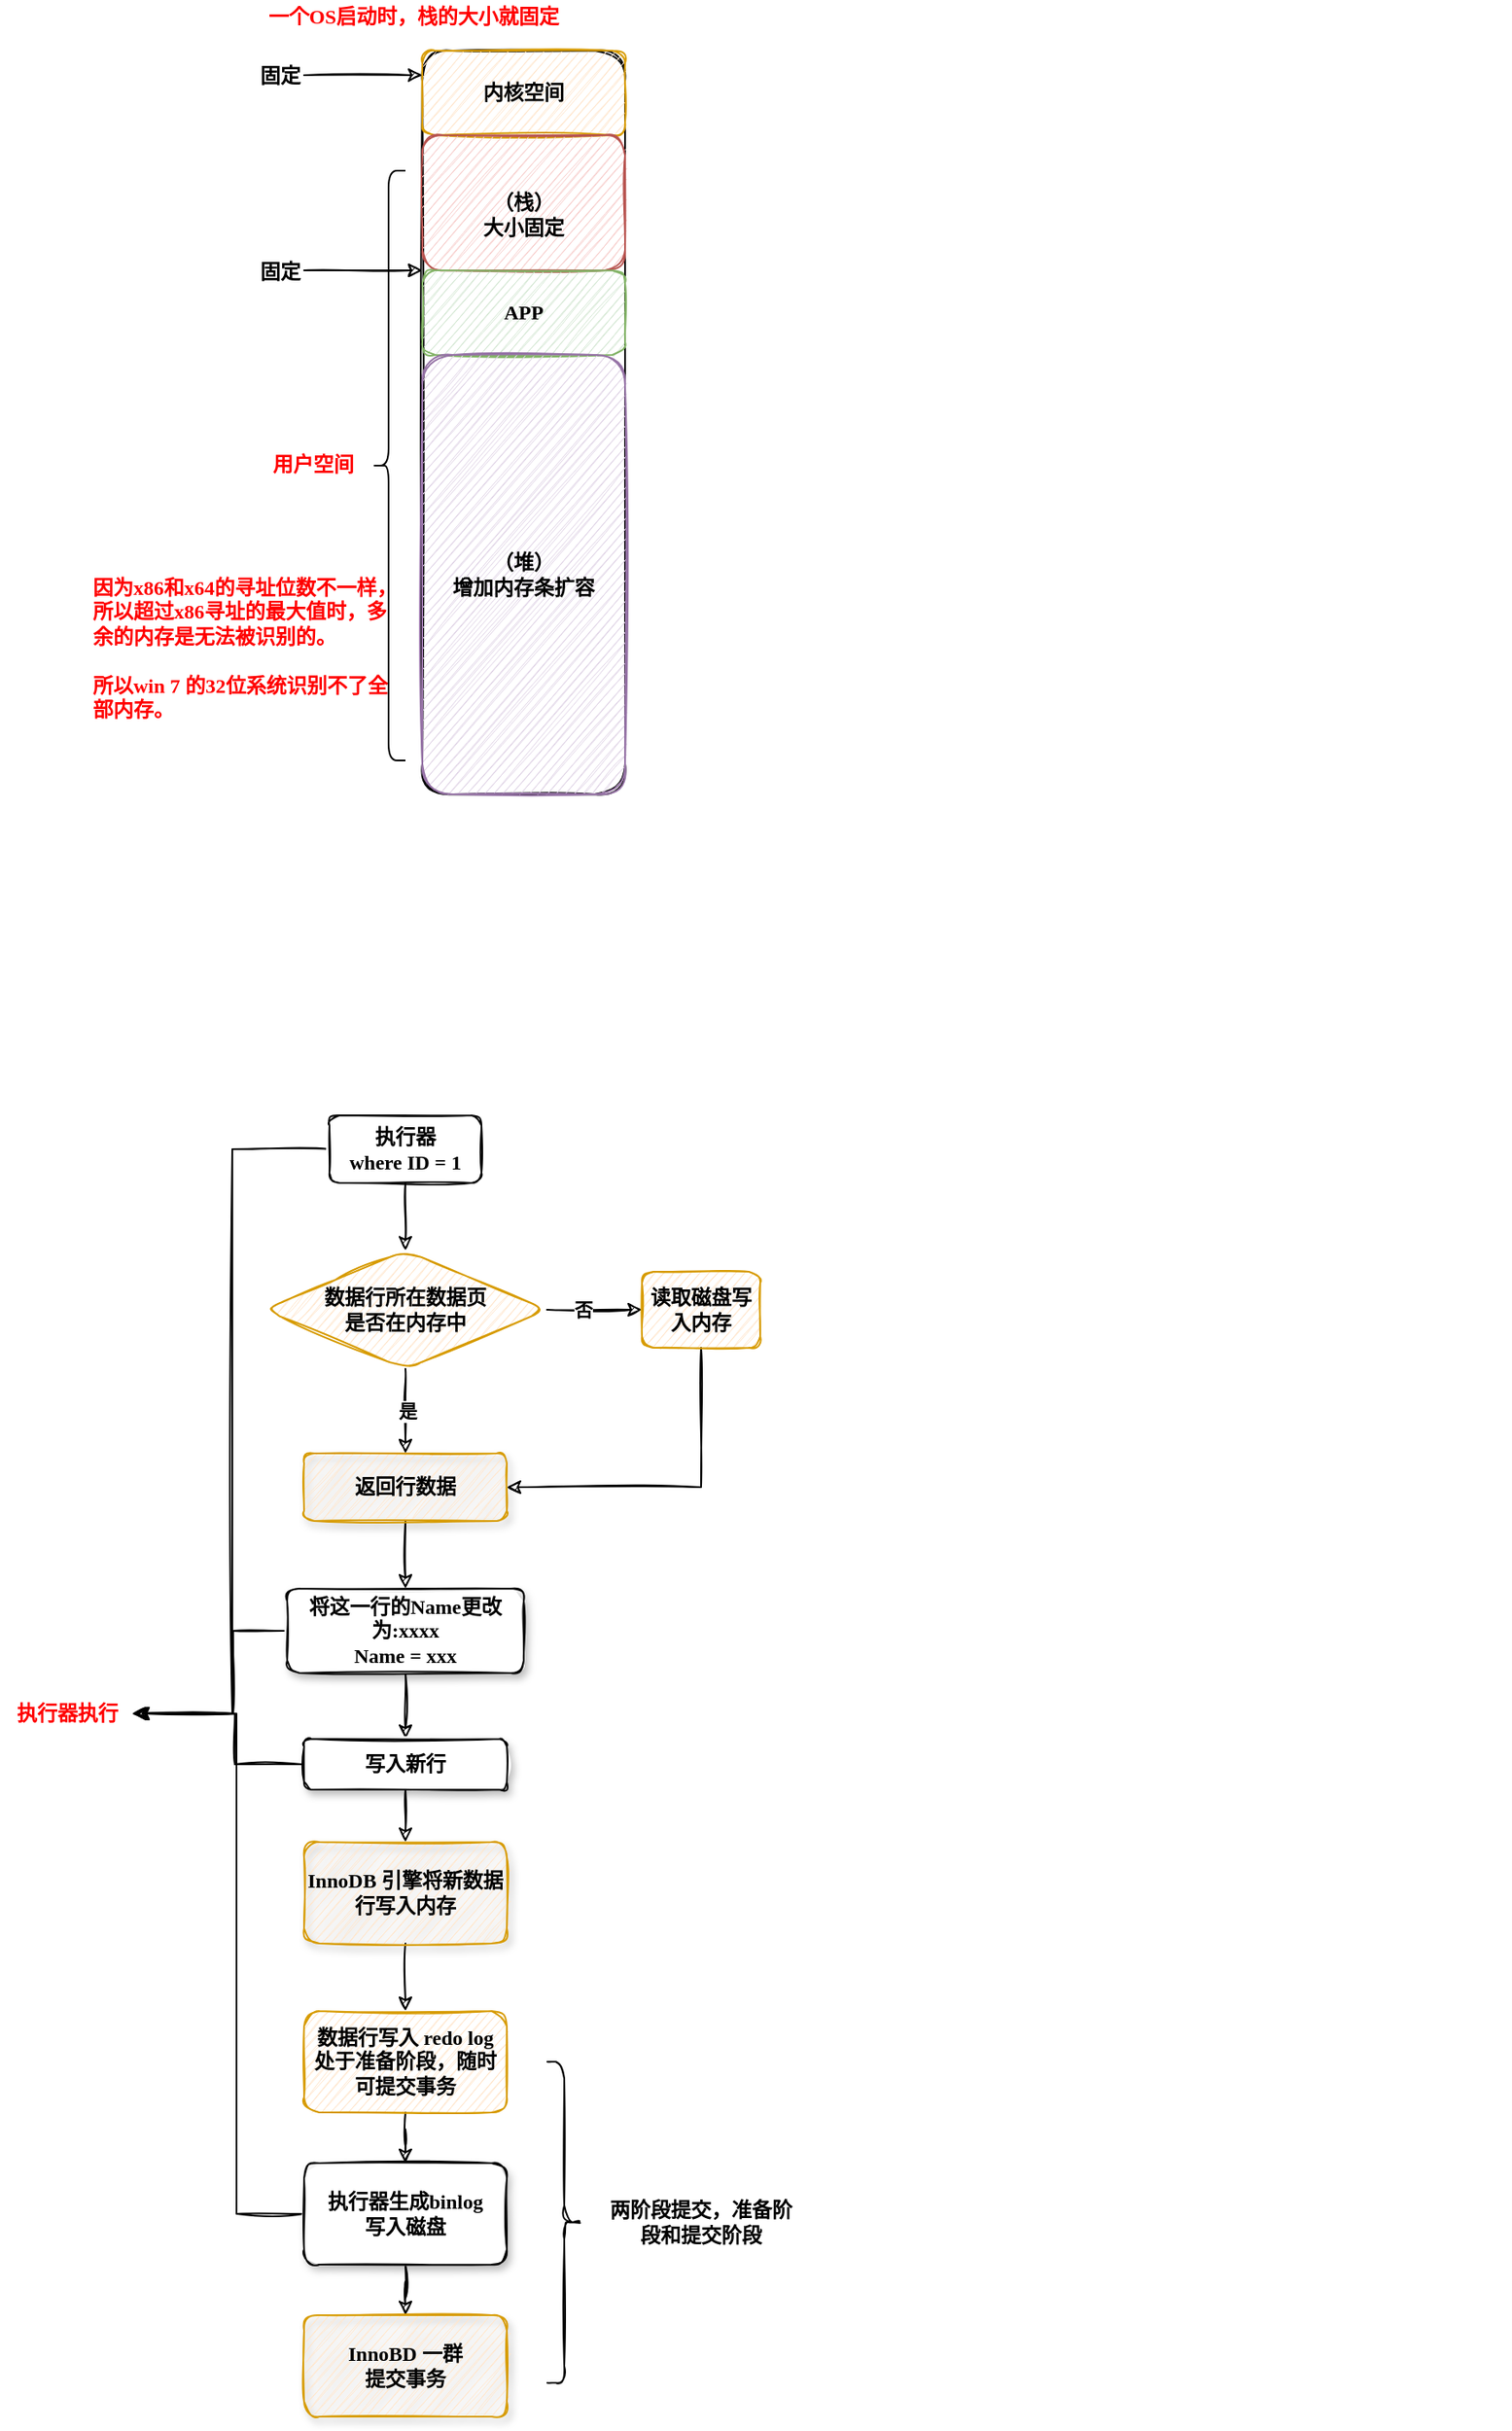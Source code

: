 <mxfile version="20.2.3" type="github">
  <diagram id="U1LVoXLxvBi8Ed-0ENzQ" name="第 1 页">
    <mxGraphModel dx="1673" dy="887" grid="1" gridSize="10" guides="1" tooltips="1" connect="1" arrows="1" fold="1" page="1" pageScale="1" pageWidth="827" pageHeight="1169" math="0" shadow="0">
      <root>
        <mxCell id="0" />
        <mxCell id="1" parent="0" />
        <mxCell id="MNq_9mxY0FYkvYf2XoQl-1" value="" style="rounded=1;whiteSpace=wrap;html=1;sketch=1;fontFamily=Comic Sans MS;fontStyle=1" vertex="1" parent="1">
          <mxGeometry x="290" y="180" width="120" height="440" as="geometry" />
        </mxCell>
        <mxCell id="MNq_9mxY0FYkvYf2XoQl-2" value="内核空间" style="rounded=1;whiteSpace=wrap;html=1;sketch=1;fillColor=#ffe6cc;strokeColor=#d79b00;fontFamily=Comic Sans MS;fontStyle=1" vertex="1" parent="1">
          <mxGeometry x="290" y="180" width="120" height="50" as="geometry" />
        </mxCell>
        <mxCell id="MNq_9mxY0FYkvYf2XoQl-3" value="&lt;br&gt;（栈）&lt;br&gt;大小固定" style="rounded=1;whiteSpace=wrap;html=1;sketch=1;fontFamily=Comic Sans MS;fontStyle=1;fillColor=#f8cecc;strokeColor=#b85450;" vertex="1" parent="1">
          <mxGeometry x="290" y="230" width="120" height="80" as="geometry" />
        </mxCell>
        <mxCell id="MNq_9mxY0FYkvYf2XoQl-4" value="APP" style="rounded=1;whiteSpace=wrap;html=1;sketch=1;fontFamily=Comic Sans MS;fontStyle=1;fillColor=#d5e8d4;strokeColor=#82b366;" vertex="1" parent="1">
          <mxGeometry x="290" y="310" width="120" height="50" as="geometry" />
        </mxCell>
        <mxCell id="MNq_9mxY0FYkvYf2XoQl-5" value="（堆）&lt;br&gt;增加内存条扩容" style="rounded=1;whiteSpace=wrap;html=1;sketch=1;fontFamily=Comic Sans MS;fontStyle=1;fillColor=#e1d5e7;strokeColor=#9673a6;" vertex="1" parent="1">
          <mxGeometry x="290" y="360" width="120" height="260" as="geometry" />
        </mxCell>
        <mxCell id="MNq_9mxY0FYkvYf2XoQl-6" value="" style="shape=image;verticalLabelPosition=bottom;labelBackgroundColor=default;verticalAlign=top;aspect=fixed;imageAspect=0;image=https://pic1.zhimg.com/v2-449604d2b17cfeb9f15354ebb5ca3158_r.jpg;fontFamily=Comic Sans MS;" vertex="1" parent="1">
          <mxGeometry x="414" y="178" width="520" height="442" as="geometry" />
        </mxCell>
        <mxCell id="MNq_9mxY0FYkvYf2XoQl-8" value="" style="endArrow=classic;html=1;rounded=0;sketch=1;fontFamily=Comic Sans MS;fontStyle=1" edge="1" parent="1">
          <mxGeometry width="50" height="50" relative="1" as="geometry">
            <mxPoint x="220" y="310" as="sourcePoint" />
            <mxPoint x="290" y="310" as="targetPoint" />
          </mxGeometry>
        </mxCell>
        <mxCell id="MNq_9mxY0FYkvYf2XoQl-9" value="固定" style="text;html=1;strokeColor=none;fillColor=none;align=center;verticalAlign=middle;whiteSpace=wrap;rounded=0;sketch=1;fontFamily=Comic Sans MS;fontStyle=1" vertex="1" parent="1">
          <mxGeometry x="176" y="296" width="60" height="30" as="geometry" />
        </mxCell>
        <mxCell id="MNq_9mxY0FYkvYf2XoQl-10" value="一个OS启动时，栈的大小就固定" style="text;html=1;strokeColor=none;fillColor=none;align=center;verticalAlign=middle;whiteSpace=wrap;rounded=0;fontStyle=1;fontColor=#FF0000;sketch=1;fontFamily=Comic Sans MS;" vertex="1" parent="1">
          <mxGeometry x="160" y="150" width="250" height="20" as="geometry" />
        </mxCell>
        <mxCell id="MNq_9mxY0FYkvYf2XoQl-11" value="固定" style="text;html=1;strokeColor=none;fillColor=none;align=center;verticalAlign=middle;whiteSpace=wrap;rounded=0;sketch=1;fontFamily=Comic Sans MS;fontStyle=1" vertex="1" parent="1">
          <mxGeometry x="176" y="180" width="60" height="30" as="geometry" />
        </mxCell>
        <mxCell id="MNq_9mxY0FYkvYf2XoQl-12" value="" style="endArrow=classic;html=1;rounded=0;sketch=1;fontFamily=Comic Sans MS;fontStyle=1" edge="1" parent="1">
          <mxGeometry width="50" height="50" relative="1" as="geometry">
            <mxPoint x="220" y="194.5" as="sourcePoint" />
            <mxPoint x="290" y="194.5" as="targetPoint" />
          </mxGeometry>
        </mxCell>
        <mxCell id="MNq_9mxY0FYkvYf2XoQl-13" value="&lt;h1&gt;&lt;br&gt;&lt;/h1&gt;&lt;div&gt;因为x86和x64的寻址位数不一样，所以超过x86寻址的最大值时，多余的内存是无法被识别的。&lt;/div&gt;&lt;div&gt;&lt;br&gt;&lt;/div&gt;&lt;div&gt;所以win 7 的32位系统识别不了全部内存。&lt;/div&gt;" style="text;html=1;strokeColor=none;fillColor=none;spacing=5;spacingTop=-20;whiteSpace=wrap;overflow=hidden;rounded=0;fontFamily=Comic Sans MS;fontColor=#FF0000;fontStyle=1" vertex="1" parent="1">
          <mxGeometry x="90" y="440" width="190" height="150" as="geometry" />
        </mxCell>
        <mxCell id="MNq_9mxY0FYkvYf2XoQl-14" value="" style="shape=curlyBracket;whiteSpace=wrap;html=1;rounded=1;fontFamily=Comic Sans MS;fontColor=#FF0000;" vertex="1" parent="1">
          <mxGeometry x="260" y="251" width="20" height="349" as="geometry" />
        </mxCell>
        <mxCell id="MNq_9mxY0FYkvYf2XoQl-15" value="用户空间" style="text;html=1;align=center;verticalAlign=middle;resizable=0;points=[];autosize=1;strokeColor=none;fillColor=none;fontFamily=Comic Sans MS;fontColor=#FF0000;fontStyle=1" vertex="1" parent="1">
          <mxGeometry x="190" y="410" width="70" height="30" as="geometry" />
        </mxCell>
        <mxCell id="MNq_9mxY0FYkvYf2XoQl-21" style="edgeStyle=orthogonalEdgeStyle;rounded=0;sketch=1;orthogonalLoop=1;jettySize=auto;html=1;exitX=0.5;exitY=1;exitDx=0;exitDy=0;entryX=0.5;entryY=0;entryDx=0;entryDy=0;fontFamily=Comic Sans MS;fontColor=#000000;fontStyle=1" edge="1" parent="1" source="MNq_9mxY0FYkvYf2XoQl-16" target="MNq_9mxY0FYkvYf2XoQl-17">
          <mxGeometry relative="1" as="geometry" />
        </mxCell>
        <mxCell id="MNq_9mxY0FYkvYf2XoQl-43" style="edgeStyle=orthogonalEdgeStyle;rounded=0;sketch=1;orthogonalLoop=1;jettySize=auto;html=1;exitX=0;exitY=0.5;exitDx=0;exitDy=0;entryX=1;entryY=0.5;entryDx=0;entryDy=0;fontFamily=Comic Sans MS;fontColor=#FF0000;" edge="1" parent="1" source="MNq_9mxY0FYkvYf2XoQl-16" target="MNq_9mxY0FYkvYf2XoQl-42">
          <mxGeometry relative="1" as="geometry" />
        </mxCell>
        <mxCell id="MNq_9mxY0FYkvYf2XoQl-16" value="执行器&lt;br&gt;where ID = 1" style="rounded=1;whiteSpace=wrap;html=1;fontFamily=Comic Sans MS;fontColor=#000000;fontStyle=1;shadow=0;sketch=1;" vertex="1" parent="1">
          <mxGeometry x="235" y="810" width="90" height="40" as="geometry" />
        </mxCell>
        <mxCell id="MNq_9mxY0FYkvYf2XoQl-19" style="edgeStyle=orthogonalEdgeStyle;rounded=0;sketch=1;orthogonalLoop=1;jettySize=auto;html=1;exitX=1;exitY=0.5;exitDx=0;exitDy=0;entryX=0;entryY=0.5;entryDx=0;entryDy=0;fontFamily=Comic Sans MS;fontColor=#000000;fontStyle=1" edge="1" parent="1" source="MNq_9mxY0FYkvYf2XoQl-17" target="MNq_9mxY0FYkvYf2XoQl-18">
          <mxGeometry relative="1" as="geometry" />
        </mxCell>
        <mxCell id="MNq_9mxY0FYkvYf2XoQl-20" value="否" style="edgeLabel;html=1;align=center;verticalAlign=middle;resizable=0;points=[];fontFamily=Comic Sans MS;fontColor=#000000;fontStyle=1" vertex="1" connectable="0" parent="MNq_9mxY0FYkvYf2XoQl-19">
          <mxGeometry x="-0.265" relative="1" as="geometry">
            <mxPoint as="offset" />
          </mxGeometry>
        </mxCell>
        <mxCell id="MNq_9mxY0FYkvYf2XoQl-22" value="是" style="edgeStyle=orthogonalEdgeStyle;rounded=0;sketch=1;orthogonalLoop=1;jettySize=auto;html=1;exitX=0.5;exitY=1;exitDx=0;exitDy=0;fontFamily=Comic Sans MS;fontColor=#000000;fontStyle=1" edge="1" parent="1" source="MNq_9mxY0FYkvYf2XoQl-17">
          <mxGeometry relative="1" as="geometry">
            <mxPoint x="280" y="1010" as="targetPoint" />
          </mxGeometry>
        </mxCell>
        <mxCell id="MNq_9mxY0FYkvYf2XoQl-17" value="数据行所在数据页&lt;br&gt;是否在内存中" style="rhombus;whiteSpace=wrap;html=1;fontFamily=Comic Sans MS;fontStyle=1;fillColor=#ffe6cc;strokeColor=#d79b00;shadow=0;sketch=1;rounded=1;" vertex="1" parent="1">
          <mxGeometry x="196.25" y="890" width="167.5" height="70" as="geometry" />
        </mxCell>
        <mxCell id="MNq_9mxY0FYkvYf2XoQl-24" style="edgeStyle=orthogonalEdgeStyle;rounded=0;sketch=1;orthogonalLoop=1;jettySize=auto;html=1;exitX=0.5;exitY=1;exitDx=0;exitDy=0;fontFamily=Comic Sans MS;fontColor=#000000;entryX=1;entryY=0.5;entryDx=0;entryDy=0;fontStyle=1" edge="1" parent="1" source="MNq_9mxY0FYkvYf2XoQl-18" target="MNq_9mxY0FYkvYf2XoQl-23">
          <mxGeometry relative="1" as="geometry">
            <mxPoint x="390" y="1070" as="targetPoint" />
          </mxGeometry>
        </mxCell>
        <mxCell id="MNq_9mxY0FYkvYf2XoQl-18" value="读取磁盘写入内存" style="rounded=1;whiteSpace=wrap;html=1;fontFamily=Comic Sans MS;fontStyle=1;fillColor=#ffe6cc;strokeColor=#d79b00;shadow=0;sketch=1;" vertex="1" parent="1">
          <mxGeometry x="420" y="902.5" width="70" height="45" as="geometry" />
        </mxCell>
        <mxCell id="MNq_9mxY0FYkvYf2XoQl-27" style="edgeStyle=orthogonalEdgeStyle;rounded=0;sketch=1;orthogonalLoop=1;jettySize=auto;html=1;exitX=0.5;exitY=1;exitDx=0;exitDy=0;entryX=0.5;entryY=0;entryDx=0;entryDy=0;fontFamily=Comic Sans MS;fontColor=#000000;fontStyle=1" edge="1" parent="1" source="MNq_9mxY0FYkvYf2XoQl-23" target="MNq_9mxY0FYkvYf2XoQl-25">
          <mxGeometry relative="1" as="geometry" />
        </mxCell>
        <mxCell id="MNq_9mxY0FYkvYf2XoQl-23" value="返回行数据" style="rounded=1;whiteSpace=wrap;html=1;fontFamily=Comic Sans MS;fontStyle=1;fillColor=#ffe6cc;strokeColor=#d79b00;shadow=1;sketch=1;" vertex="1" parent="1">
          <mxGeometry x="220" y="1010" width="120" height="40" as="geometry" />
        </mxCell>
        <mxCell id="MNq_9mxY0FYkvYf2XoQl-29" style="edgeStyle=orthogonalEdgeStyle;rounded=0;sketch=1;orthogonalLoop=1;jettySize=auto;html=1;exitX=0.5;exitY=1;exitDx=0;exitDy=0;entryX=0.5;entryY=0;entryDx=0;entryDy=0;fontFamily=Comic Sans MS;fontColor=#000000;fontStyle=1" edge="1" parent="1" source="MNq_9mxY0FYkvYf2XoQl-25" target="MNq_9mxY0FYkvYf2XoQl-28">
          <mxGeometry relative="1" as="geometry" />
        </mxCell>
        <mxCell id="MNq_9mxY0FYkvYf2XoQl-45" style="edgeStyle=orthogonalEdgeStyle;rounded=0;sketch=1;orthogonalLoop=1;jettySize=auto;html=1;exitX=0;exitY=0.5;exitDx=0;exitDy=0;entryX=1;entryY=0.5;entryDx=0;entryDy=0;fontFamily=Comic Sans MS;fontColor=#FF0000;" edge="1" parent="1">
          <mxGeometry relative="1" as="geometry">
            <mxPoint x="208" y="1115" as="sourcePoint" />
            <mxPoint x="118" y="1164" as="targetPoint" />
            <Array as="points">
              <mxPoint x="178" y="1115" />
              <mxPoint x="178" y="1164" />
            </Array>
          </mxGeometry>
        </mxCell>
        <mxCell id="MNq_9mxY0FYkvYf2XoQl-25" value="将这一行的Name更改为:xxxx&lt;br&gt;Name = xxx" style="rounded=1;whiteSpace=wrap;html=1;fontFamily=Comic Sans MS;fontColor=#000000;fontStyle=1;shadow=1;sketch=1;" vertex="1" parent="1">
          <mxGeometry x="210" y="1090" width="140" height="50" as="geometry" />
        </mxCell>
        <mxCell id="MNq_9mxY0FYkvYf2XoQl-31" style="edgeStyle=orthogonalEdgeStyle;rounded=0;sketch=1;orthogonalLoop=1;jettySize=auto;html=1;exitX=0.5;exitY=1;exitDx=0;exitDy=0;fontFamily=Comic Sans MS;fontColor=#000000;entryX=0.5;entryY=0;entryDx=0;entryDy=0;fontStyle=1" edge="1" parent="1" source="MNq_9mxY0FYkvYf2XoQl-28" target="MNq_9mxY0FYkvYf2XoQl-30">
          <mxGeometry relative="1" as="geometry">
            <mxPoint x="280" y="1230" as="targetPoint" />
          </mxGeometry>
        </mxCell>
        <mxCell id="MNq_9mxY0FYkvYf2XoQl-46" style="edgeStyle=orthogonalEdgeStyle;rounded=0;sketch=1;orthogonalLoop=1;jettySize=auto;html=1;exitX=0;exitY=0.5;exitDx=0;exitDy=0;entryX=1;entryY=0.5;entryDx=0;entryDy=0;fontFamily=Comic Sans MS;fontColor=#FF0000;" edge="1" parent="1">
          <mxGeometry relative="1" as="geometry">
            <mxPoint x="219" y="1194" as="sourcePoint" />
            <mxPoint x="119" y="1164" as="targetPoint" />
            <Array as="points">
              <mxPoint x="179" y="1194" />
              <mxPoint x="179" y="1164" />
            </Array>
          </mxGeometry>
        </mxCell>
        <mxCell id="MNq_9mxY0FYkvYf2XoQl-28" value="写入新行" style="rounded=1;whiteSpace=wrap;html=1;fontFamily=Comic Sans MS;fontColor=#000000;fontStyle=1;shadow=1;sketch=1;" vertex="1" parent="1">
          <mxGeometry x="220" y="1179" width="120" height="30" as="geometry" />
        </mxCell>
        <mxCell id="MNq_9mxY0FYkvYf2XoQl-35" value="" style="edgeStyle=orthogonalEdgeStyle;rounded=0;sketch=1;orthogonalLoop=1;jettySize=auto;html=1;fontFamily=Comic Sans MS;fontColor=#000000;fontStyle=1" edge="1" parent="1" source="MNq_9mxY0FYkvYf2XoQl-30" target="MNq_9mxY0FYkvYf2XoQl-34">
          <mxGeometry relative="1" as="geometry" />
        </mxCell>
        <mxCell id="MNq_9mxY0FYkvYf2XoQl-30" value="InnoDB 引擎将新数据行写入内存" style="rounded=1;whiteSpace=wrap;html=1;fontFamily=Comic Sans MS;fontStyle=1;fillColor=#ffe6cc;strokeColor=#d79b00;shadow=1;sketch=1;" vertex="1" parent="1">
          <mxGeometry x="220" y="1240" width="120" height="60" as="geometry" />
        </mxCell>
        <mxCell id="MNq_9mxY0FYkvYf2XoQl-37" value="" style="edgeStyle=orthogonalEdgeStyle;rounded=0;sketch=1;orthogonalLoop=1;jettySize=auto;html=1;fontFamily=Comic Sans MS;fontColor=#000000;fontStyle=1" edge="1" parent="1" source="MNq_9mxY0FYkvYf2XoQl-34" target="MNq_9mxY0FYkvYf2XoQl-36">
          <mxGeometry relative="1" as="geometry" />
        </mxCell>
        <mxCell id="MNq_9mxY0FYkvYf2XoQl-34" value="数据行写入 redo log&lt;br&gt;处于准备阶段，随时可提交事务" style="whiteSpace=wrap;html=1;fontFamily=Comic Sans MS;rounded=1;fontStyle=1;fillColor=#ffe6cc;strokeColor=#d79b00;sketch=1;" vertex="1" parent="1">
          <mxGeometry x="220" y="1340" width="120" height="60" as="geometry" />
        </mxCell>
        <mxCell id="MNq_9mxY0FYkvYf2XoQl-39" value="" style="edgeStyle=orthogonalEdgeStyle;rounded=0;sketch=1;orthogonalLoop=1;jettySize=auto;html=1;fontFamily=Comic Sans MS;fontColor=#000000;fontStyle=1" edge="1" parent="1" source="MNq_9mxY0FYkvYf2XoQl-36" target="MNq_9mxY0FYkvYf2XoQl-38">
          <mxGeometry relative="1" as="geometry" />
        </mxCell>
        <mxCell id="MNq_9mxY0FYkvYf2XoQl-47" style="edgeStyle=orthogonalEdgeStyle;rounded=0;sketch=1;orthogonalLoop=1;jettySize=auto;html=1;exitX=0;exitY=0.5;exitDx=0;exitDy=0;fontFamily=Comic Sans MS;fontColor=#FF0000;entryX=1;entryY=0.5;entryDx=0;entryDy=0;" edge="1" parent="1" source="MNq_9mxY0FYkvYf2XoQl-36" target="MNq_9mxY0FYkvYf2XoQl-42">
          <mxGeometry relative="1" as="geometry">
            <mxPoint x="180" y="1160" as="targetPoint" />
            <Array as="points">
              <mxPoint x="180" y="1460" />
              <mxPoint x="180" y="1164" />
            </Array>
          </mxGeometry>
        </mxCell>
        <mxCell id="MNq_9mxY0FYkvYf2XoQl-36" value="执行器生成binlog&lt;br&gt;写入磁盘" style="whiteSpace=wrap;html=1;fontFamily=Comic Sans MS;fontColor=#000000;rounded=1;fontStyle=1;shadow=1;sketch=1;" vertex="1" parent="1">
          <mxGeometry x="220" y="1430" width="120" height="60" as="geometry" />
        </mxCell>
        <mxCell id="MNq_9mxY0FYkvYf2XoQl-38" value="InnoBD 一群&lt;br&gt;提交事务" style="whiteSpace=wrap;html=1;fontFamily=Comic Sans MS;rounded=1;fontStyle=1;fillColor=#ffe6cc;strokeColor=#d79b00;shadow=1;sketch=1;" vertex="1" parent="1">
          <mxGeometry x="220" y="1520" width="120" height="60" as="geometry" />
        </mxCell>
        <mxCell id="MNq_9mxY0FYkvYf2XoQl-40" value="" style="shape=curlyBracket;whiteSpace=wrap;html=1;rounded=1;flipH=1;shadow=0;sketch=1;fontFamily=Comic Sans MS;fontColor=#000000;" vertex="1" parent="1">
          <mxGeometry x="364" y="1370" width="20" height="190" as="geometry" />
        </mxCell>
        <mxCell id="MNq_9mxY0FYkvYf2XoQl-41" value="两阶段提交，准备阶段和提交阶段" style="text;html=1;strokeColor=none;fillColor=none;align=center;verticalAlign=middle;whiteSpace=wrap;rounded=0;shadow=0;sketch=1;fontFamily=Comic Sans MS;fontColor=#000000;fontStyle=1" vertex="1" parent="1">
          <mxGeometry x="400" y="1400" width="110" height="130" as="geometry" />
        </mxCell>
        <mxCell id="MNq_9mxY0FYkvYf2XoQl-42" value="执行器执行" style="text;html=1;strokeColor=none;fillColor=none;align=center;verticalAlign=middle;whiteSpace=wrap;rounded=0;shadow=0;sketch=1;fontFamily=Comic Sans MS;fontColor=#FF0000;fontStyle=1" vertex="1" parent="1">
          <mxGeometry x="40" y="1149" width="80" height="30" as="geometry" />
        </mxCell>
      </root>
    </mxGraphModel>
  </diagram>
</mxfile>
